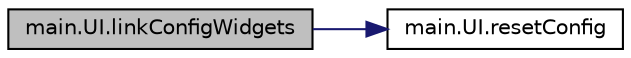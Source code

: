 digraph "main.UI.linkConfigWidgets"
{
 // LATEX_PDF_SIZE
  edge [fontname="Helvetica",fontsize="10",labelfontname="Helvetica",labelfontsize="10"];
  node [fontname="Helvetica",fontsize="10",shape=record];
  rankdir="LR";
  Node1 [label="main.UI.linkConfigWidgets",height=0.2,width=0.4,color="black", fillcolor="grey75", style="filled", fontcolor="black",tooltip=" "];
  Node1 -> Node2 [color="midnightblue",fontsize="10",style="solid",fontname="Helvetica"];
  Node2 [label="main.UI.resetConfig",height=0.2,width=0.4,color="black", fillcolor="white", style="filled",URL="$classmain_1_1_u_i.html#a6ac1bdef42efb345f1b6ecfda7ebbace",tooltip=" "];
}
